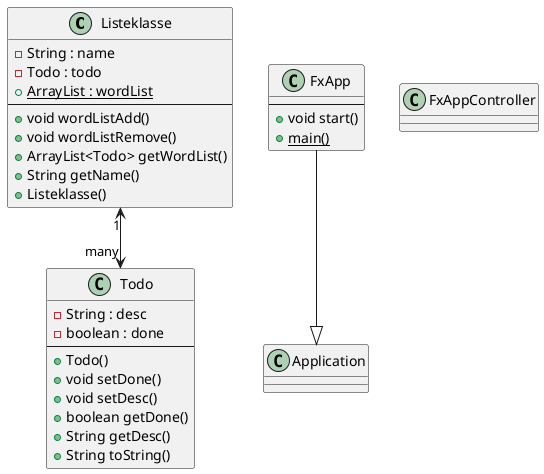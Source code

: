 @startuml

class Listeklasse{
- String : name
- Todo : todo
 + {static} ArrayList : wordList
---
+ void wordListAdd()
+ void wordListRemove()
+  ArrayList<Todo> getWordList()
+ String getName()
+ Listeklasse()
}

class Todo{
- String : desc
- boolean : done
----
+ Todo()
+ void setDone()
+ void setDesc()
+ boolean getDone()
+ String getDesc()
+ String toString()
}

Listeklasse "1" <--> "many"  Todo

FxApp --|> Application
class FxApp{
---
+ void start()
+ {static} main()
}

class FxAppController {

}


@enduml